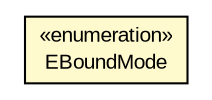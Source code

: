 #!/usr/local/bin/dot
#
# Class diagram 
# Generated by UMLGraph version 5.1 (http://www.umlgraph.org/)
#

digraph G {
	edge [fontname="arial",fontsize=10,labelfontname="arial",labelfontsize=10];
	node [fontname="arial",fontsize=10,shape=plaintext];
	nodesep=0.25;
	ranksep=0.5;
	// com.helger.jcodemodel.JTypeWildcard.EBoundMode
	c1243 [label=<<table title="com.helger.jcodemodel.JTypeWildcard.EBoundMode" border="0" cellborder="1" cellspacing="0" cellpadding="2" port="p" bgcolor="lemonChiffon" href="./JTypeWildcard.EBoundMode.html">
		<tr><td><table border="0" cellspacing="0" cellpadding="1">
<tr><td align="center" balign="center"> &#171;enumeration&#187; </td></tr>
<tr><td align="center" balign="center"> EBoundMode </td></tr>
		</table></td></tr>
		</table>>, fontname="arial", fontcolor="black", fontsize=10.0];
}

